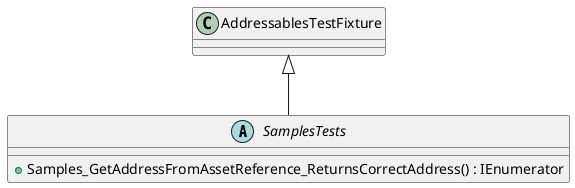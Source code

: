 @startuml
abstract class SamplesTests {
    + Samples_GetAddressFromAssetReference_ReturnsCorrectAddress() : IEnumerator
}
AddressablesTestFixture <|-- SamplesTests
@enduml
